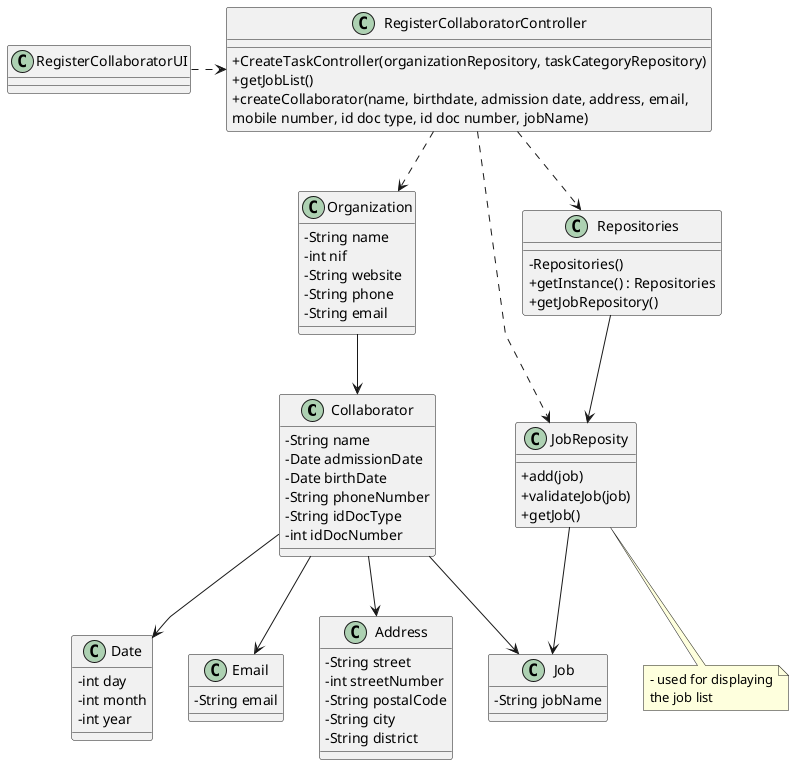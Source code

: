@startuml
'skinparam monochrome true
skinparam packageStyle rectangle
skinparam shadowing false
skinparam linetype polyline
'skinparam linetype orto

skinparam classAttributeIconSize 0


class Collaborator {
     - String name
     - Date admissionDate
     - Date birthDate
     - String phoneNumber
     - String idDocType
     - int idDocNumber
}

class Job {
    - String jobName
}

class Date {
    - int day
    - int month
    - int year
}

class Organization {
    - String name
    - int nif
    - String website
    - String phone
    - String email
}

class JobReposity {
    + add(job)
    + validateJob(job)
    + getJob()
}

class Repositories {
    - Repositories()
    + getInstance() : Repositories
    + getJobRepository()
}

note bottom of JobReposity
    - used for displaying
    the job list
end note

class RegisterCollaboratorController {
    + CreateTaskController(organizationRepository, taskCategoryRepository)
    + getJobList()
    + createCollaborator(name, birthdate, admission date, address, email,\nmobile number, id doc type, id doc number, jobName)
}

class RegisterCollaboratorUI {
}

class Email{
    - String email
}

class Address{
    - String street
    - int streetNumber
    - String postalCode
    - String city
    - String district

}

RegisterCollaboratorUI .right.> RegisterCollaboratorController
RegisterCollaboratorController ..> Organization
Organization -down-> Collaborator
RegisterCollaboratorController ..> JobReposity
JobReposity --> Job
Collaborator --> Job
Collaborator --> Email
Collaborator --> Address
Collaborator --> Date
RegisterCollaboratorController ..> Repositories
Repositories --> JobReposity


@enduml